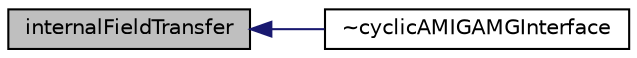 digraph "internalFieldTransfer"
{
  bgcolor="transparent";
  edge [fontname="Helvetica",fontsize="10",labelfontname="Helvetica",labelfontsize="10"];
  node [fontname="Helvetica",fontsize="10",shape=record];
  rankdir="LR";
  Node25 [label="internalFieldTransfer",height=0.2,width=0.4,color="black", fillcolor="grey75", style="filled", fontcolor="black"];
  Node25 -> Node26 [dir="back",color="midnightblue",fontsize="10",style="solid",fontname="Helvetica"];
  Node26 [label="~cyclicAMIGAMGInterface",height=0.2,width=0.4,color="black",URL="$a26037.html#a5539c0ad132c69fd170b11fa331dbf1c",tooltip="Destructor. "];
}
